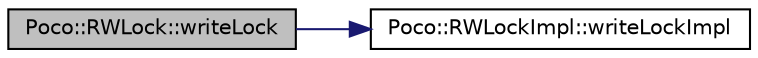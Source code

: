 digraph "Poco::RWLock::writeLock"
{
 // LATEX_PDF_SIZE
  edge [fontname="Helvetica",fontsize="10",labelfontname="Helvetica",labelfontsize="10"];
  node [fontname="Helvetica",fontsize="10",shape=record];
  rankdir="LR";
  Node1 [label="Poco::RWLock::writeLock",height=0.2,width=0.4,color="black", fillcolor="grey75", style="filled", fontcolor="black",tooltip=" "];
  Node1 -> Node2 [color="midnightblue",fontsize="10",style="solid",fontname="Helvetica"];
  Node2 [label="Poco::RWLockImpl::writeLockImpl",height=0.2,width=0.4,color="black", fillcolor="white", style="filled",URL="$classPoco_1_1RWLockImpl.html#a2fdceeabd8b4315d9d170a65c6990b48",tooltip=" "];
}
